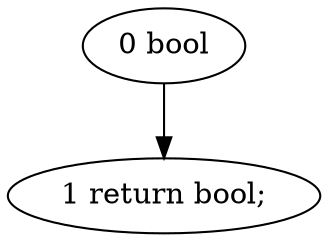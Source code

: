 digraph "PrimitiveGiver$thread.getBoolean$Original" {
"0 bool" -> "1 return bool;"
}

digraph "PrimitiveGiver$thread.getBoolean" {
}

digraph "PrimitiveGiver$thread.getByte$Original" {
"0 by" -> "1 return by;"
}

digraph "PrimitiveGiver$thread.getByte" {
}

digraph "PrimitiveGiver$thread.getChar$Original" {
"0 ch" -> "1 return ch;"
}

digraph "PrimitiveGiver$thread.getChar" {
}

digraph "PrimitiveGiver$thread.getDouble$Original" {
"0 d" -> "1 return d;"
}

digraph "PrimitiveGiver$thread.getDouble" {
}

digraph "PrimitiveGiver$thread.getFloat$Original" {
"0 f" -> "1 return f;"
}

digraph "PrimitiveGiver$thread.getFloat" {
}

digraph "PrimitiveGiver$thread.getInteger$Original" {
"0 i" -> "1 return i;"
}

digraph "PrimitiveGiver$thread.getInteger" {
}

digraph "PrimitiveGiver$thread.getLong$Original" {
"0 l" -> "1 return l;"
}

digraph "PrimitiveGiver$thread.getLong" {
}

digraph "PrimitiveGiver$thread.getShort$Original" {
"0 s" -> "1 return s;"
}

digraph "PrimitiveGiver$thread.getShort" {
}

digraph "PrimitiveGiver$thread.getString$Original" {
"0 str" -> "1 return str;"
}

digraph "PrimitiveGiver$thread.getString" {
}

digraph "PrimitiveGiver$thread.run" {
}

digraph "PrimitiveGiver$thread.<init>" {
}

digraph "PrimitiveGiver$task.getBoolean$Original" {
}

digraph "PrimitiveGiver$task.getBoolean" {
}

digraph "PrimitiveGiver$task.getByte$Original" {
}

digraph "PrimitiveGiver$task.getByte" {
}

digraph "PrimitiveGiver$task.getChar$Original" {
}

digraph "PrimitiveGiver$task.getChar" {
}

digraph "PrimitiveGiver$task.getDouble$Original" {
}

digraph "PrimitiveGiver$task.getDouble" {
}

digraph "PrimitiveGiver$task.getFloat$Original" {
}

digraph "PrimitiveGiver$task.getFloat" {
}

digraph "PrimitiveGiver$task.getInteger$Original" {
}

digraph "PrimitiveGiver$task.getInteger" {
}

digraph "PrimitiveGiver$task.getLong$Original" {
}

digraph "PrimitiveGiver$task.getLong" {
}

digraph "PrimitiveGiver$task.getShort$Original" {
}

digraph "PrimitiveGiver$task.getShort" {
}

digraph "PrimitiveGiver$task.getString$Original" {
}

digraph "PrimitiveGiver$task.getString" {
}

digraph "PrimitiveGiver$task.run" {
}

digraph "PrimitiveGiver$task.<init>" {
}

digraph "PrimitiveGiver$serial.getBoolean" {
}

digraph "PrimitiveGiver$serial.getByte" {
}

digraph "PrimitiveGiver$serial.getChar" {
}

digraph "PrimitiveGiver$serial.getDouble" {
}

digraph "PrimitiveGiver$serial.getFloat" {
}

digraph "PrimitiveGiver$serial.getInteger" {
}

digraph "PrimitiveGiver$serial.getLong" {
}

digraph "PrimitiveGiver$serial.getShort" {
}

digraph "PrimitiveGiver$serial.getString" {
}

digraph "PrimitiveGiver$serial.<init>" {
}

digraph "PrimitiveGiver$serial.panini$disconnect" {
}

digraph "PrimitiveGiver$monitor.getBoolean" {
}

digraph "PrimitiveGiver$monitor.getByte" {
}

digraph "PrimitiveGiver$monitor.getChar" {
}

digraph "PrimitiveGiver$monitor.getDouble" {
}

digraph "PrimitiveGiver$monitor.getFloat" {
}

digraph "PrimitiveGiver$monitor.getInteger" {
}

digraph "PrimitiveGiver$monitor.getLong" {
}

digraph "PrimitiveGiver$monitor.getShort" {
}

digraph "PrimitiveGiver$monitor.getString" {
}

digraph "PrimitiveGiver$monitor.<init>" {
}

digraph "PrimitiveGiver$monitor.panini$disconnect" {
}

digraph "PrimitiveGetter$thread.panini$capsule$init" {
}

digraph "PrimitiveGetter$thread.run" {
"2 p.getBoolean()" -> "3 boolean bool = p.getBoolean()"
"1 p.getBoolean" -> "2 p.getBoolean()"
"0 p" -> "1 p.getBoolean"
"6 p.getByte()" -> "7 byte by = p.getByte()"
"5 p.getByte" -> "6 p.getByte()"
"4 p" -> "5 p.getByte"
"3 boolean bool = p.getBoolean()" -> "4 p"
"10 p.getChar()" -> "11 char ch = p.getChar()"
"9 p.getChar" -> "10 p.getChar()"
"8 p" -> "9 p.getChar"
"7 byte by = p.getByte()" -> "8 p"
"14 p.getDouble()" -> "15 double d = p.getDouble()"
"13 p.getDouble" -> "14 p.getDouble()"
"12 p" -> "13 p.getDouble"
"11 char ch = p.getChar()" -> "12 p"
"18 p.getFloat()" -> "19 float f = p.getFloat()"
"17 p.getFloat" -> "18 p.getFloat()"
"16 p" -> "17 p.getFloat"
"15 double d = p.getDouble()" -> "16 p"
"22 p.getInteger()" -> "23 int i = p.getInteger()"
"21 p.getInteger" -> "22 p.getInteger()"
"20 p" -> "21 p.getInteger"
"19 float f = p.getFloat()" -> "20 p"
"26 p.getLong()" -> "27 long l = p.getLong()"
"25 p.getLong" -> "26 p.getLong()"
"24 p" -> "25 p.getLong"
"23 int i = p.getInteger()" -> "24 p"
"30 p.getShort()" -> "31 short s = p.getShort()"
"29 p.getShort" -> "30 p.getShort()"
"28 p" -> "29 p.getShort"
"27 long l = p.getLong()" -> "28 p"
"34 p.getString()" -> "35 String str = p.getString()"
"33 p.getString" -> "34 p.getString()"
"32 p" -> "33 p.getString"
"31 short s = p.getShort()" -> "32 p"
"41 \"boolean: \" + bool" -> "42 System.out.println(\"boolean: \" + bool)"
"37 System.out" -> "38 System.out.println"
"36 System" -> "37 System.out"
"35 String str = p.getString()" -> "36 System"
"40 bool" -> "41 \"boolean: \" + bool"
"38 System.out.println" -> "39 \"boolean: \""
"39 \"boolean: \"" -> "40 bool"
"49 \"byte: \" + by" -> "50 System.out.println(\"byte: \" + by)"
"45 System.out" -> "46 System.out.println"
"44 System" -> "45 System.out"
"42 System.out.println(\"boolean: \" + bool)" -> "44 System"
"48 by" -> "49 \"byte: \" + by"
"46 System.out.println" -> "47 \"byte: \""
"47 \"byte: \"" -> "48 by"
"57 \"char: \" + ch" -> "58 System.out.println(\"char: \" + ch)"
"53 System.out" -> "54 System.out.println"
"52 System" -> "53 System.out"
"50 System.out.println(\"byte: \" + by)" -> "52 System"
"56 ch" -> "57 \"char: \" + ch"
"54 System.out.println" -> "55 \"char: \""
"55 \"char: \"" -> "56 ch"
"65 \"double: \" + d" -> "66 System.out.println(\"double: \" + d)"
"61 System.out" -> "62 System.out.println"
"60 System" -> "61 System.out"
"58 System.out.println(\"char: \" + ch)" -> "60 System"
"64 d" -> "65 \"double: \" + d"
"62 System.out.println" -> "63 \"double: \""
"63 \"double: \"" -> "64 d"
"73 \"float: \" + f" -> "74 System.out.println(\"float: \" + f)"
"69 System.out" -> "70 System.out.println"
"68 System" -> "69 System.out"
"66 System.out.println(\"double: \" + d)" -> "68 System"
"72 f" -> "73 \"float: \" + f"
"70 System.out.println" -> "71 \"float: \""
"71 \"float: \"" -> "72 f"
"81 \"int: \" + i" -> "82 System.out.println(\"int: \" + i)"
"77 System.out" -> "78 System.out.println"
"76 System" -> "77 System.out"
"74 System.out.println(\"float: \" + f)" -> "76 System"
"80 i" -> "81 \"int: \" + i"
"78 System.out.println" -> "79 \"int: \""
"79 \"int: \"" -> "80 i"
"89 \"long: \" + l" -> "90 System.out.println(\"long: \" + l)"
"85 System.out" -> "86 System.out.println"
"84 System" -> "85 System.out"
"82 System.out.println(\"int: \" + i)" -> "84 System"
"88 l" -> "89 \"long: \" + l"
"86 System.out.println" -> "87 \"long: \""
"87 \"long: \"" -> "88 l"
"97 \"short: \" + s" -> "98 System.out.println(\"short: \" + s)"
"93 System.out" -> "94 System.out.println"
"92 System" -> "93 System.out"
"90 System.out.println(\"long: \" + l)" -> "92 System"
"96 s" -> "97 \"short: \" + s"
"94 System.out.println" -> "95 \"short: \""
"95 \"short: \"" -> "96 s"
"105 \"String: \" + str" -> "106 System.out.println(\"String: \" + str)"
"101 System.out" -> "102 System.out.println"
"100 System" -> "101 System.out"
"98 System.out.println(\"short: \" + s)" -> "100 System"
"104 str" -> "105 \"String: \" + str"
"102 System.out.println" -> "103 \"String: \""
"103 \"String: \"" -> "104 str"
"111 \"Ending primitive type procedure test...\"" -> "112 System.out.println(\"Ending primitive type procedure test...\")"
"109 System.out" -> "110 System.out.println"
"108 System" -> "109 System.out"
"106 System.out.println(\"String: \" + str)" -> "108 System"
"110 System.out.println" -> "111 \"Ending primitive type procedure test...\""
}

digraph "PrimitiveGetter$thread.<init>" {
}

digraph "PrimitiveTest.<init>" {
}

digraph "PrimitiveTest.main" {
}

